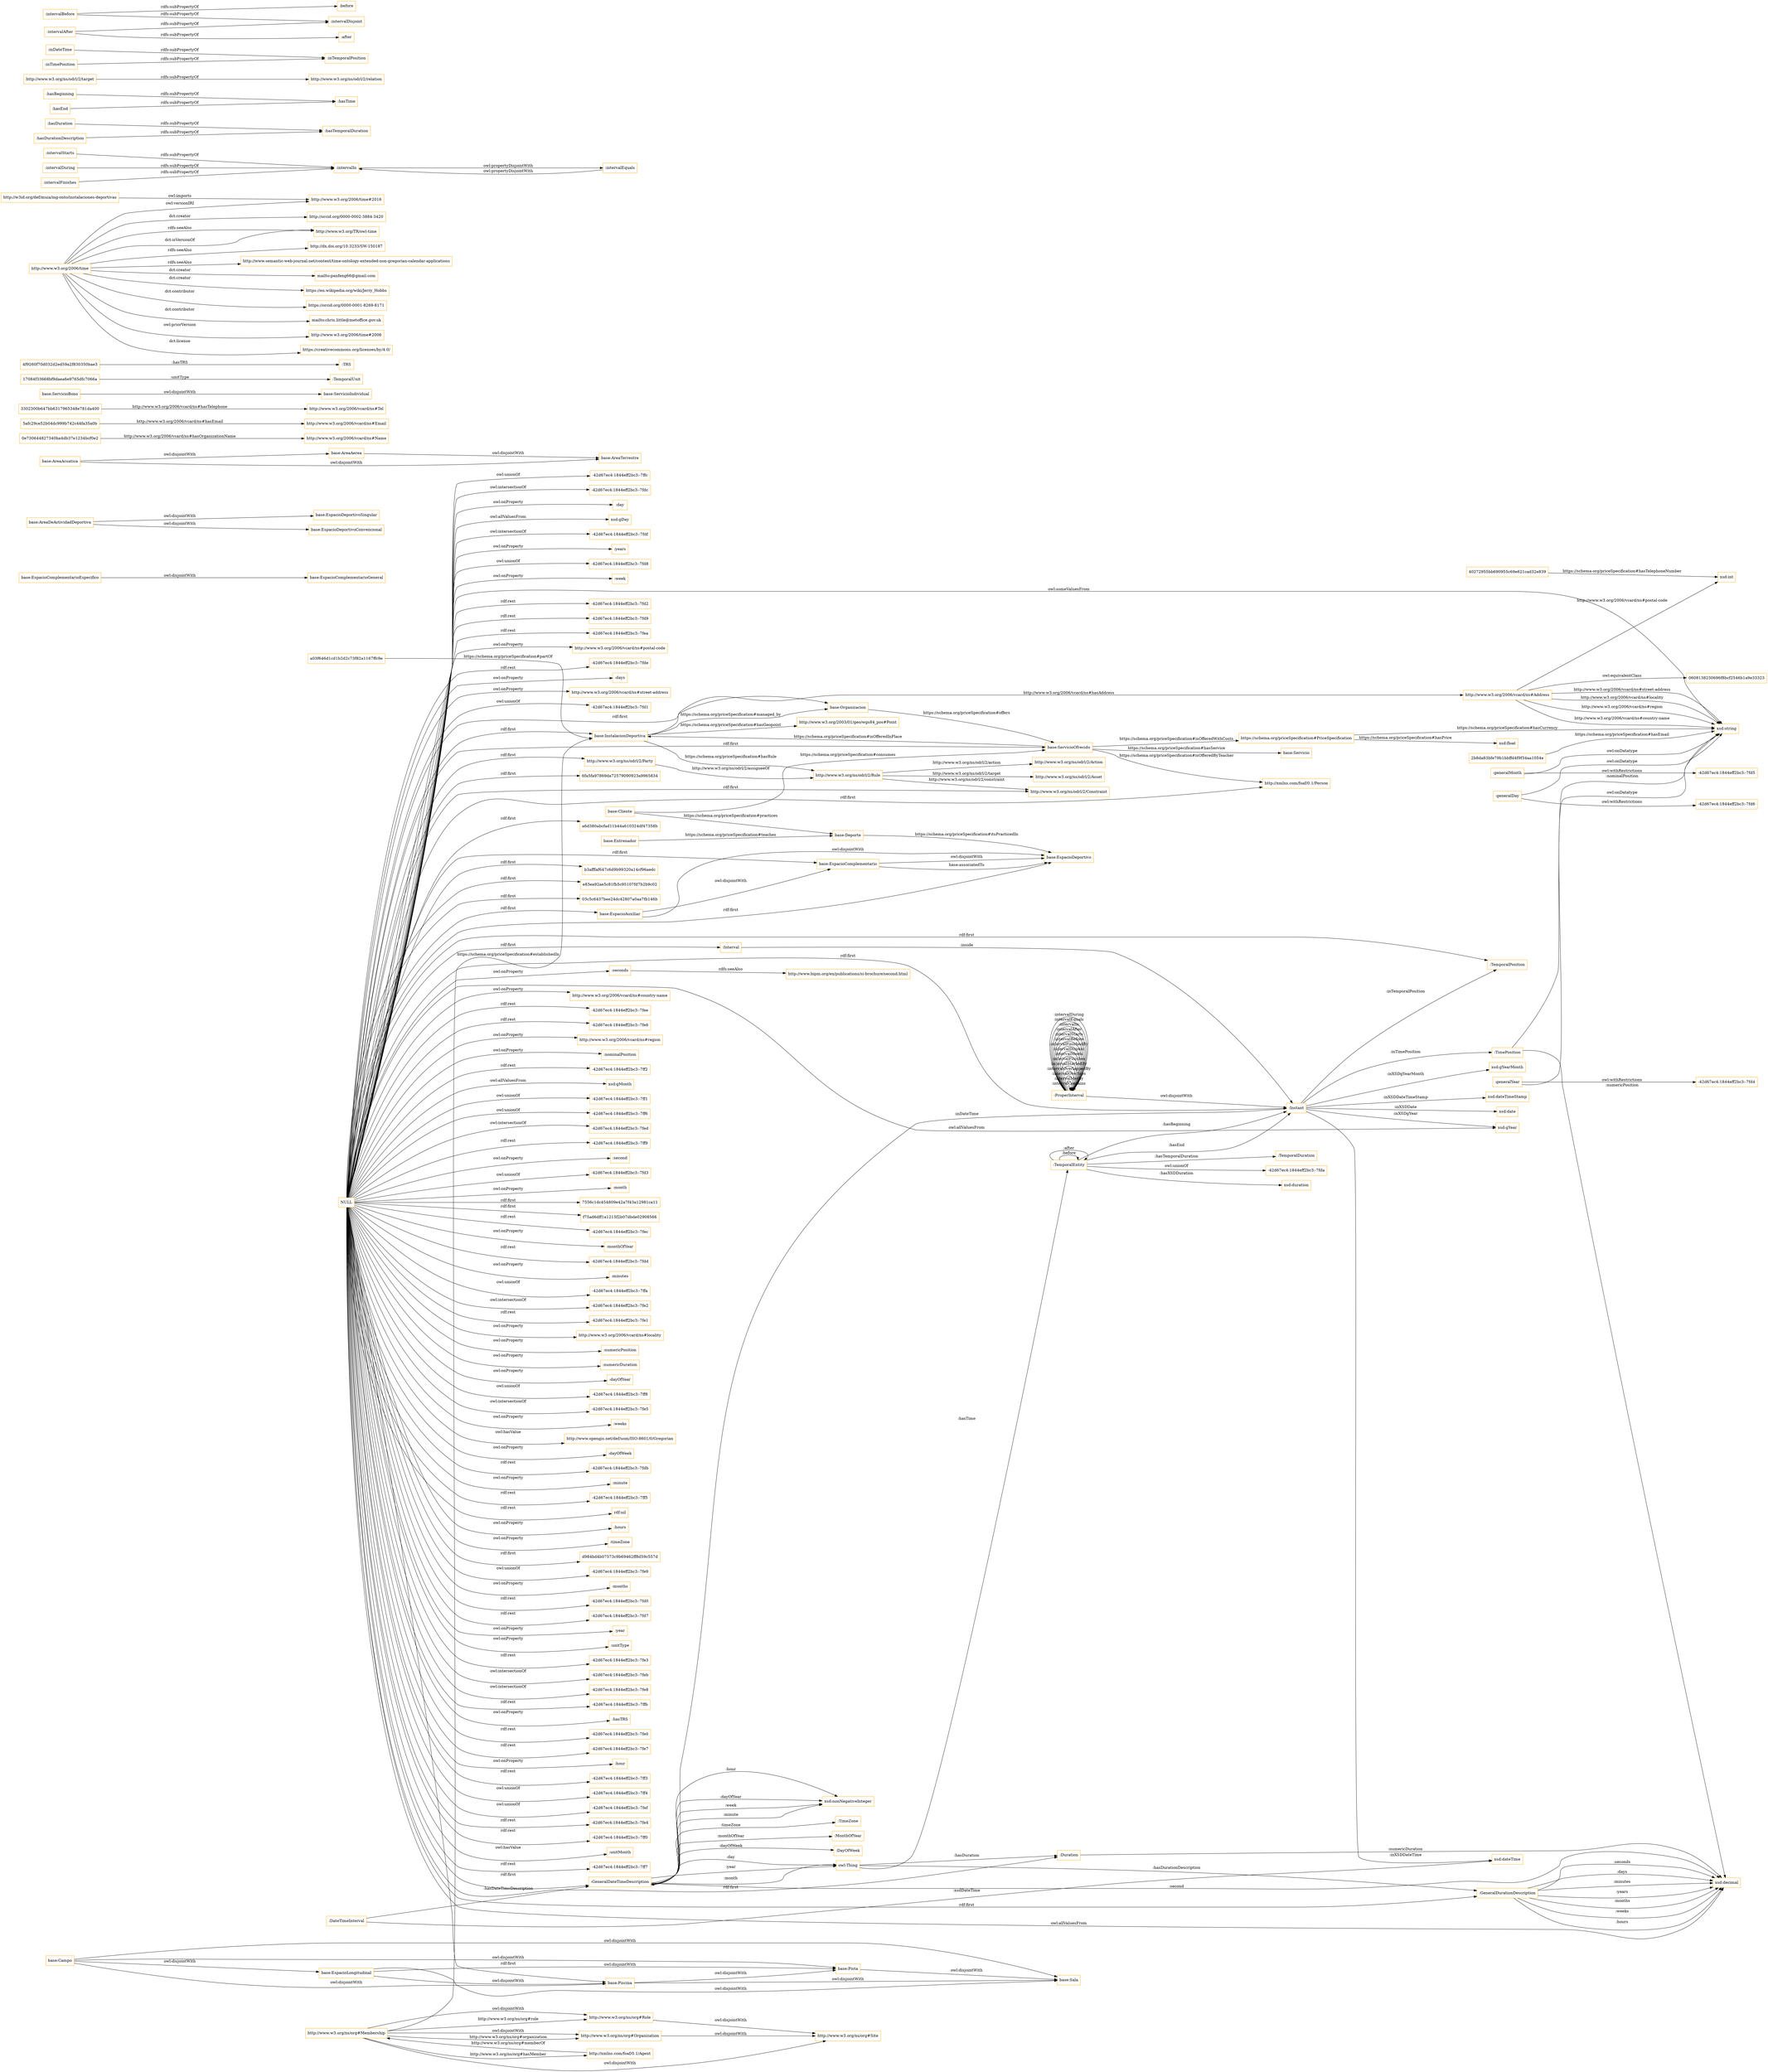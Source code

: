 digraph ar2dtool_diagram { 
rankdir=LR;
size="1501"
node [shape = rectangle, color="orange"]; "a03f646d1cd1b2d2c73f82a1167ffc9e" "base:EspacioComplementarioEspecifico" "base:EspacioDeportivoSingular" "base:EspacioComplementario" "http://www.w3.org/ns/odrl/2/Party" "http://www.w3.org/ns/org#Role" "base:AreaAerea" "0608138230696f8bcf2546b1a9e33323" "base:Servicio" "0e730644827340ba4db37e1234bcf0e2" "http://www.w3.org/ns/odrl/2/Rule" "http://www.w3.org/2006/vcard/ns#Email" "40272955bb690955c69e621cad32e839" "base:Entrenador" "https://schema.org/priceSpecification#PriceSpecification" "http://xmlns.com/foaf/0.1/Person" "6fa5fa97869da72579090923a9965834" "base:Piscina" "http://www.w3.org/2006/vcard/ns#Tel" "base:EspacioAuxiliar" "http://www.w3.org/ns/odrl/2/Asset" "base:AreaDeActividadDeportiva" "http://www.w3.org/ns/odrl/2/Constraint" "base:ServicioOfrecido" "base:EspacioComplementarioGeneral" "http://www.w3.org/ns/org#Organization" "2b8da83bfe79b1bbffd4f9f34aa1054e" "base:Campo" "a6d380abcfad11b44a610324df47358b" "base:EspacioLongitudinal" "http://xmlns.com/foaf/0.1/Agent" "http://www.w3.org/ns/odrl/2/Action" "base:AreaAcuatica" "base:Cliente" "base:Sala" "base:ServicioBono" "base:InstalacionDeportiva" "base:Organizacion" "base:EspacioDeportivo" "base:Deporte" "b3afffaf647c6d9b99320a14cf96aedc" "http://www.w3.org/ns/org#Site" "base:Pista" "5afc29ce52b04dc999b742c44fa35a0b" "http://www.w3.org/2006/vcard/ns#Name" "http://www.w3.org/ns/org#Membership" "base:AreaTerrestre" "http://www.w3.org/2003/01/geo/wgs84_pos#Point" "base:ServicioIndividual" "e83ea92ae5c81fb5c95107fd7b2b9c02" "base:EspacioDeportivoConvencional" "3302300b647bb6317965348e781da400" "03c5c6437bee24dc42807a0aa7fb146b" "http://www.w3.org/2006/vcard/ns#Address" ":TimeZone" ":GeneralDateTimeDescription" ":DateTimeInterval" "17084f33668bf9daea6e9765dfc7066a" ":TRS" ":TemporalDuration" ":Duration" ":GeneralDurationDescription" ":ProperInterval" ":TimePosition" ":TemporalPosition" ":Interval" ":TemporalEntity" ":MonthOfYear" "4f9260f70d032d2ed59a2f830350bae3" ":TemporalUnit" ":Instant" ":DayOfWeek" ; /*classes style*/
	"base:EspacioLongitudinal" -> "base:Sala" [ label = "owl:disjointWith" ];
	"base:EspacioLongitudinal" -> "base:Pista" [ label = "owl:disjointWith" ];
	"base:EspacioLongitudinal" -> "base:Piscina" [ label = "owl:disjointWith" ];
	"http://www.w3.org/ns/org#Role" -> "http://www.w3.org/ns/org#Site" [ label = "owl:disjointWith" ];
	"http://w3id.org/def/muia/ing-onto/instalaciones-deportivas" -> "http://www.w3.org/2006/time#2016" [ label = "owl:imports" ];
	":intervalIn" -> ":intervalEquals" [ label = "owl:propertyDisjointWith" ];
	"base:AreaAerea" -> "base:AreaTerrestre" [ label = "owl:disjointWith" ];
	"http://www.w3.org/2006/time" -> "http://orcid.org/0000-0002-3884-3420" [ label = "dct:creator" ];
	"http://www.w3.org/2006/time" -> "http://www.w3.org/TR/owl-time" [ label = "rdfs:seeAlso" ];
	"http://www.w3.org/2006/time" -> "http://dx.doi.org/10.3233/SW-150187" [ label = "rdfs:seeAlso" ];
	"http://www.w3.org/2006/time" -> "http://www.semantic-web-journal.net/content/time-ontology-extended-non-gregorian-calendar-applications" [ label = "rdfs:seeAlso" ];
	"http://www.w3.org/2006/time" -> "http://www.w3.org/TR/owl-time" [ label = "dct:isVersionOf" ];
	"http://www.w3.org/2006/time" -> "http://www.w3.org/2006/time#2016" [ label = "owl:versionIRI" ];
	"http://www.w3.org/2006/time" -> "mailto:panfeng66@gmail.com" [ label = "dct:creator" ];
	"http://www.w3.org/2006/time" -> "https://en.wikipedia.org/wiki/Jerry_Hobbs" [ label = "dct:creator" ];
	"http://www.w3.org/2006/time" -> "https://orcid.org/0000-0001-8269-8171" [ label = "dct:contributor" ];
	"http://www.w3.org/2006/time" -> "mailto:chris.little@metoffice.gov.uk" [ label = "dct:contributor" ];
	"http://www.w3.org/2006/time" -> "http://www.w3.org/2006/time#2006" [ label = "owl:priorVersion" ];
	"http://www.w3.org/2006/time" -> "https://creativecommons.org/licenses/by/4.0/" [ label = "dct:license" ];
	":generalMonth" -> "-42d67ec4:1844eff2bc3:-7fd5" [ label = "owl:withRestrictions" ];
	":generalMonth" -> "xsd:string" [ label = "owl:onDatatype" ];
	"base:Piscina" -> "base:Sala" [ label = "owl:disjointWith" ];
	"base:Piscina" -> "base:Pista" [ label = "owl:disjointWith" ];
	"base:EspacioAuxiliar" -> "base:EspacioDeportivo" [ label = "owl:disjointWith" ];
	"base:EspacioAuxiliar" -> "base:EspacioComplementario" [ label = "owl:disjointWith" ];
	":intervalStarts" -> ":intervalIn" [ label = "rdfs:subPropertyOf" ];
	":hasDuration" -> ":hasTemporalDuration" [ label = "rdfs:subPropertyOf" ];
	":ProperInterval" -> ":Instant" [ label = "owl:disjointWith" ];
	"base:EspacioComplementario" -> "base:EspacioDeportivo" [ label = "owl:disjointWith" ];
	":hasBeginning" -> ":hasTime" [ label = "rdfs:subPropertyOf" ];
	"http://www.w3.org/ns/odrl/2/target" -> "http://www.w3.org/ns/odrl/2/relation" [ label = "rdfs:subPropertyOf" ];
	"base:ServicioBono" -> "base:ServicioIndividual" [ label = "owl:disjointWith" ];
	"base:Pista" -> "base:Sala" [ label = "owl:disjointWith" ];
	":intervalEquals" -> ":intervalIn" [ label = "owl:propertyDisjointWith" ];
	":seconds" -> "http://www.bipm.org/en/publications/si-brochure/second.html" [ label = "rdfs:seeAlso" ];
	":intervalDuring" -> ":intervalIn" [ label = "rdfs:subPropertyOf" ];
	"http://www.w3.org/ns/org#Membership" -> "http://www.w3.org/ns/org#Role" [ label = "owl:disjointWith" ];
	"http://www.w3.org/ns/org#Membership" -> "http://www.w3.org/ns/org#Site" [ label = "owl:disjointWith" ];
	"http://www.w3.org/ns/org#Membership" -> "http://www.w3.org/ns/org#Organization" [ label = "owl:disjointWith" ];
	"http://www.w3.org/ns/org#Organization" -> "http://www.w3.org/ns/org#Site" [ label = "owl:disjointWith" ];
	"base:Campo" -> "base:Sala" [ label = "owl:disjointWith" ];
	"base:Campo" -> "base:Pista" [ label = "owl:disjointWith" ];
	"base:Campo" -> "base:Piscina" [ label = "owl:disjointWith" ];
	"base:Campo" -> "base:EspacioLongitudinal" [ label = "owl:disjointWith" ];
	"base:EspacioComplementarioEspecifico" -> "base:EspacioComplementarioGeneral" [ label = "owl:disjointWith" ];
	":inDateTime" -> ":inTemporalPosition" [ label = "rdfs:subPropertyOf" ];
	":intervalFinishes" -> ":intervalIn" [ label = "rdfs:subPropertyOf" ];
	"NULL" -> "http://xmlns.com/foaf/0.1/Person" [ label = "rdf:first" ];
	"NULL" -> "http://www.w3.org/2006/vcard/ns#country-name" [ label = "owl:onProperty" ];
	"NULL" -> "-42d67ec4:1844eff2bc3:-7fee" [ label = "rdf:rest" ];
	"NULL" -> "-42d67ec4:1844eff2bc3:-7fe6" [ label = "rdf:rest" ];
	"NULL" -> "http://www.w3.org/2006/vcard/ns#region" [ label = "owl:onProperty" ];
	"NULL" -> ":nominalPosition" [ label = "owl:onProperty" ];
	"NULL" -> "-42d67ec4:1844eff2bc3:-7ff2" [ label = "rdf:rest" ];
	"NULL" -> "xsd:gMonth" [ label = "owl:allValuesFrom" ];
	"NULL" -> "-42d67ec4:1844eff2bc3:-7ff1" [ label = "owl:unionOf" ];
	"NULL" -> "-42d67ec4:1844eff2bc3:-7ff6" [ label = "owl:unionOf" ];
	"NULL" -> "-42d67ec4:1844eff2bc3:-7fed" [ label = "owl:intersectionOf" ];
	"NULL" -> "6fa5fa97869da72579090923a9965834" [ label = "rdf:first" ];
	"NULL" -> "-42d67ec4:1844eff2bc3:-7ff9" [ label = "rdf:rest" ];
	"NULL" -> ":second" [ label = "owl:onProperty" ];
	"NULL" -> "-42d67ec4:1844eff2bc3:-7fd3" [ label = "owl:unionOf" ];
	"NULL" -> ":month" [ label = "owl:onProperty" ];
	"NULL" -> "03c5c6437bee24dc42807a0aa7fb146b" [ label = "rdf:first" ];
	"NULL" -> ":GeneralDurationDescription" [ label = "rdf:first" ];
	"NULL" -> "7556c1dc454809e42a7f43a12981ca11" [ label = "rdf:first" ];
	"NULL" -> "f75ad6dff1a1215f2b07dbde02908566" [ label = "rdf:first" ];
	"NULL" -> "-42d67ec4:1844eff2bc3:-7fec" [ label = "rdf:rest" ];
	"NULL" -> ":GeneralDateTimeDescription" [ label = "rdf:first" ];
	"NULL" -> "a6d380abcfad11b44a610324df47358b" [ label = "rdf:first" ];
	"NULL" -> ":monthOfYear" [ label = "owl:onProperty" ];
	"NULL" -> "-42d67ec4:1844eff2bc3:-7fdd" [ label = "rdf:rest" ];
	"NULL" -> ":minutes" [ label = "owl:onProperty" ];
	"NULL" -> "base:InstalacionDeportiva" [ label = "rdf:first" ];
	"NULL" -> "-42d67ec4:1844eff2bc3:-7ffa" [ label = "owl:unionOf" ];
	"NULL" -> "-42d67ec4:1844eff2bc3:-7fe2" [ label = "owl:intersectionOf" ];
	"NULL" -> "-42d67ec4:1844eff2bc3:-7fe1" [ label = "rdf:rest" ];
	"NULL" -> "http://www.w3.org/2006/vcard/ns#locality" [ label = "owl:onProperty" ];
	"NULL" -> ":numericPosition" [ label = "owl:onProperty" ];
	"NULL" -> ":numericDuration" [ label = "owl:onProperty" ];
	"NULL" -> ":dayOfYear" [ label = "owl:onProperty" ];
	"NULL" -> "-42d67ec4:1844eff2bc3:-7ff8" [ label = "owl:unionOf" ];
	"NULL" -> "-42d67ec4:1844eff2bc3:-7fe5" [ label = "owl:intersectionOf" ];
	"NULL" -> ":weeks" [ label = "owl:onProperty" ];
	"NULL" -> "http://www.opengis.net/def/uom/ISO-8601/0/Gregorian" [ label = "owl:hasValue" ];
	"NULL" -> ":TemporalPosition" [ label = "rdf:first" ];
	"NULL" -> "base:EspacioComplementario" [ label = "rdf:first" ];
	"NULL" -> ":dayOfWeek" [ label = "owl:onProperty" ];
	"NULL" -> "-42d67ec4:1844eff2bc3:-7fdb" [ label = "rdf:rest" ];
	"NULL" -> "e83ea92ae5c81fb5c95107fd7b2b9c02" [ label = "rdf:first" ];
	"NULL" -> ":minute" [ label = "owl:onProperty" ];
	"NULL" -> "-42d67ec4:1844eff2bc3:-7ff5" [ label = "rdf:rest" ];
	"NULL" -> "rdf:nil" [ label = "rdf:rest" ];
	"NULL" -> ":hours" [ label = "owl:onProperty" ];
	"NULL" -> ":timeZone" [ label = "owl:onProperty" ];
	"NULL" -> "d984bd4b07573c9b69462ff8d59c557d" [ label = "rdf:first" ];
	"NULL" -> "-42d67ec4:1844eff2bc3:-7fe9" [ label = "owl:unionOf" ];
	"NULL" -> ":months" [ label = "owl:onProperty" ];
	"NULL" -> "-42d67ec4:1844eff2bc3:-7fd0" [ label = "rdf:rest" ];
	"NULL" -> "-42d67ec4:1844eff2bc3:-7fd7" [ label = "rdf:rest" ];
	"NULL" -> "http://www.w3.org/ns/odrl/2/Party" [ label = "rdf:first" ];
	"NULL" -> ":Duration" [ label = "rdf:first" ];
	"NULL" -> ":year" [ label = "owl:onProperty" ];
	"NULL" -> ":unitType" [ label = "owl:onProperty" ];
	"NULL" -> "-42d67ec4:1844eff2bc3:-7fe3" [ label = "rdf:rest" ];
	"NULL" -> "base:EspacioAuxiliar" [ label = "rdf:first" ];
	"NULL" -> ":seconds" [ label = "owl:onProperty" ];
	"NULL" -> "-42d67ec4:1844eff2bc3:-7feb" [ label = "owl:intersectionOf" ];
	"NULL" -> "-42d67ec4:1844eff2bc3:-7fe8" [ label = "owl:intersectionOf" ];
	"NULL" -> "-42d67ec4:1844eff2bc3:-7ffb" [ label = "rdf:rest" ];
	"NULL" -> ":hasTRS" [ label = "owl:onProperty" ];
	"NULL" -> "-42d67ec4:1844eff2bc3:-7fe0" [ label = "rdf:rest" ];
	"NULL" -> "-42d67ec4:1844eff2bc3:-7fe7" [ label = "rdf:rest" ];
	"NULL" -> ":hour" [ label = "owl:onProperty" ];
	"NULL" -> "-42d67ec4:1844eff2bc3:-7ff3" [ label = "rdf:rest" ];
	"NULL" -> "base:EspacioDeportivo" [ label = "rdf:first" ];
	"NULL" -> "-42d67ec4:1844eff2bc3:-7ff4" [ label = "owl:unionOf" ];
	"NULL" -> "-42d67ec4:1844eff2bc3:-7fef" [ label = "owl:unionOf" ];
	"NULL" -> "-42d67ec4:1844eff2bc3:-7fe4" [ label = "rdf:rest" ];
	"NULL" -> "b3afffaf647c6d9b99320a14cf96aedc" [ label = "rdf:first" ];
	"NULL" -> "-42d67ec4:1844eff2bc3:-7ff0" [ label = "rdf:rest" ];
	"NULL" -> ":unitMonth" [ label = "owl:hasValue" ];
	"NULL" -> "-42d67ec4:1844eff2bc3:-7ff7" [ label = "rdf:rest" ];
	"NULL" -> "xsd:gYear" [ label = "owl:allValuesFrom" ];
	"NULL" -> "-42d67ec4:1844eff2bc3:-7ffc" [ label = "owl:unionOf" ];
	"NULL" -> "-42d67ec4:1844eff2bc3:-7fdc" [ label = "owl:intersectionOf" ];
	"NULL" -> ":day" [ label = "owl:onProperty" ];
	"NULL" -> "xsd:gDay" [ label = "owl:allValuesFrom" ];
	"NULL" -> "-42d67ec4:1844eff2bc3:-7fdf" [ label = "owl:intersectionOf" ];
	"NULL" -> ":Interval" [ label = "rdf:first" ];
	"NULL" -> "http://www.w3.org/ns/odrl/2/Constraint" [ label = "rdf:first" ];
	"NULL" -> ":Instant" [ label = "rdf:first" ];
	"NULL" -> "base:ServicioOfrecido" [ label = "rdf:first" ];
	"NULL" -> ":years" [ label = "owl:onProperty" ];
	"NULL" -> "-42d67ec4:1844eff2bc3:-7fd8" [ label = "owl:unionOf" ];
	"NULL" -> ":week" [ label = "owl:onProperty" ];
	"NULL" -> "xsd:decimal" [ label = "owl:allValuesFrom" ];
	"NULL" -> "-42d67ec4:1844eff2bc3:-7fd2" [ label = "rdf:rest" ];
	"NULL" -> "-42d67ec4:1844eff2bc3:-7fd9" [ label = "rdf:rest" ];
	"NULL" -> "base:Piscina" [ label = "rdf:first" ];
	"NULL" -> "base:Organizacion" [ label = "rdf:first" ];
	"NULL" -> "-42d67ec4:1844eff2bc3:-7fea" [ label = "rdf:rest" ];
	"NULL" -> "http://www.w3.org/2006/vcard/ns#postal-code" [ label = "owl:onProperty" ];
	"NULL" -> "-42d67ec4:1844eff2bc3:-7fde" [ label = "rdf:rest" ];
	"NULL" -> ":days" [ label = "owl:onProperty" ];
	"NULL" -> "http://www.w3.org/2006/vcard/ns#street-address" [ label = "owl:onProperty" ];
	"NULL" -> "xsd:string" [ label = "owl:someValuesFrom" ];
	"NULL" -> "-42d67ec4:1844eff2bc3:-7fd1" [ label = "owl:unionOf" ];
	"base:AreaAcuatica" -> "base:AreaTerrestre" [ label = "owl:disjointWith" ];
	"base:AreaAcuatica" -> "base:AreaAerea" [ label = "owl:disjointWith" ];
	":intervalBefore" -> ":intervalDisjoint" [ label = "rdfs:subPropertyOf" ];
	":intervalBefore" -> ":before" [ label = "rdfs:subPropertyOf" ];
	":TemporalEntity" -> "-42d67ec4:1844eff2bc3:-7fda" [ label = "owl:unionOf" ];
	":intervalAfter" -> ":after" [ label = "rdfs:subPropertyOf" ];
	":intervalAfter" -> ":intervalDisjoint" [ label = "rdfs:subPropertyOf" ];
	":hasEnd" -> ":hasTime" [ label = "rdfs:subPropertyOf" ];
	":inTimePosition" -> ":inTemporalPosition" [ label = "rdfs:subPropertyOf" ];
	":generalDay" -> "-42d67ec4:1844eff2bc3:-7fd6" [ label = "owl:withRestrictions" ];
	":generalDay" -> "xsd:string" [ label = "owl:onDatatype" ];
	"base:AreaDeActividadDeportiva" -> "base:EspacioDeportivoSingular" [ label = "owl:disjointWith" ];
	"base:AreaDeActividadDeportiva" -> "base:EspacioDeportivoConvencional" [ label = "owl:disjointWith" ];
	":generalYear" -> "-42d67ec4:1844eff2bc3:-7fd4" [ label = "owl:withRestrictions" ];
	":generalYear" -> "xsd:string" [ label = "owl:onDatatype" ];
	"http://www.w3.org/2006/vcard/ns#Address" -> "0608138230696f8bcf2546b1a9e33323" [ label = "owl:equivalentClass" ];
	":hasDurationDescription" -> ":hasTemporalDuration" [ label = "rdfs:subPropertyOf" ];
	":TimePosition" -> "xsd:string" [ label = ":nominalPosition" ];
	":GeneralDateTimeDescription" -> ":DayOfWeek" [ label = ":dayOfWeek" ];
	"https://schema.org/priceSpecification#PriceSpecification" -> "xsd:string" [ label = "https://schema.org/priceSpecification#hasCurrency" ];
	":TemporalEntity" -> ":Instant" [ label = ":hasEnd" ];
	":Instant" -> "xsd:gYear" [ label = ":inXSDgYear" ];
	":ProperInterval" -> ":ProperInterval" [ label = ":intervalContains" ];
	":TemporalEntity" -> ":Instant" [ label = ":hasBeginning" ];
	"http://www.w3.org/2006/vcard/ns#Address" -> "xsd:int" [ label = "http://www.w3.org/2006/vcard/ns#postal-code" ];
	":GeneralDurationDescription" -> "xsd:decimal" [ label = ":hours" ];
	"17084f33668bf9daea6e9765dfc7066a" -> ":TemporalUnit" [ label = ":unitType" ];
	"base:ServicioOfrecido" -> "http://xmlns.com/foaf/0.1/Person" [ label = "https://schema.org/priceSpecification#isOfferedByTeacher" ];
	":GeneralDateTimeDescription" -> "owl:Thing" [ label = ":year" ];
	"http://xmlns.com/foaf/0.1/Agent" -> "http://www.w3.org/ns/org#Membership" [ label = "http://www.w3.org/ns/org#memberOf" ];
	":ProperInterval" -> ":ProperInterval" [ label = ":intervalMetBy" ];
	"base:Entrenador" -> "base:Deporte" [ label = "https://schema.org/priceSpecification#teaches" ];
	":Instant" -> "xsd:dateTimeStamp" [ label = ":inXSDDateTimeStamp" ];
	"owl:Thing" -> ":GeneralDurationDescription" [ label = ":hasDurationDescription" ];
	"http://www.w3.org/2006/vcard/ns#Address" -> "xsd:string" [ label = "http://www.w3.org/2006/vcard/ns#region" ];
	":ProperInterval" -> ":ProperInterval" [ label = ":intervalOverlaps" ];
	":GeneralDurationDescription" -> "xsd:decimal" [ label = ":seconds" ];
	":Instant" -> "xsd:date" [ label = ":inXSDDate" ];
	":DateTimeInterval" -> "xsd:dateTime" [ label = ":xsdDateTime" ];
	":ProperInterval" -> ":ProperInterval" [ label = ":intervalOverlappedBy" ];
	"40272955bb690955c69e621cad32e839" -> "xsd:int" [ label = "https://schema.org/priceSpecification#hasTelephoneNumber" ];
	"0e730644827340ba4db37e1234bcf0e2" -> "http://www.w3.org/2006/vcard/ns#Name" [ label = "http://www.w3.org/2006/vcard/ns#hasOrganizationName" ];
	"base:InstalacionDeportiva" -> "http://www.w3.org/2006/vcard/ns#Address" [ label = "http://www.w3.org/2006/vcard/ns#hasAddress" ];
	"http://www.w3.org/ns/org#Membership" -> "base:InstalacionDeportiva" [ label = "https://schema.org/priceSpecification#establishedIn" ];
	"base:InstalacionDeportiva" -> "http://www.w3.org/2003/01/geo/wgs84_pos#Point" [ label = "https://schema.org/priceSpecification#hasGeopoint" ];
	":GeneralDateTimeDescription" -> ":TimeZone" [ label = ":timeZone" ];
	":Instant" -> ":TemporalPosition" [ label = ":inTemporalPosition" ];
	":GeneralDurationDescription" -> "xsd:decimal" [ label = ":days" ];
	"base:ServicioOfrecido" -> "base:InstalacionDeportiva" [ label = "https://schema.org/priceSpecification#isOfferedInPlace" ];
	"base:Cliente" -> "base:ServicioOfrecido" [ label = "https://schema.org/priceSpecification#consumes" ];
	"http://www.w3.org/2006/vcard/ns#Address" -> "xsd:string" [ label = "http://www.w3.org/2006/vcard/ns#country-name" ];
	"owl:Thing" -> ":TemporalEntity" [ label = ":hasTime" ];
	"2b8da83bfe79b1bbffd4f9f34aa1054e" -> "xsd:string" [ label = "https://schema.org/priceSpecification#hasEmail" ];
	"http://www.w3.org/2006/vcard/ns#Address" -> "xsd:string" [ label = "http://www.w3.org/2006/vcard/ns#street-address" ];
	":ProperInterval" -> ":ProperInterval" [ label = ":intervalStartedBy" ];
	"base:Cliente" -> "base:Deporte" [ label = "https://schema.org/priceSpecification#practices" ];
	":Instant" -> "xsd:dateTime" [ label = ":inXSDDateTime" ];
	":Instant" -> "xsd:gYearMonth" [ label = ":inXSDgYearMonth" ];
	":Instant" -> ":GeneralDateTimeDescription" [ label = ":inDateTime" ];
	"3302300b647bb6317965348e781da400" -> "http://www.w3.org/2006/vcard/ns#Tel" [ label = "http://www.w3.org/2006/vcard/ns#hasTelephone" ];
	":TemporalEntity" -> "xsd:duration" [ label = ":hasXSDDuration" ];
	"base:Organizacion" -> "base:ServicioOfrecido" [ label = "https://schema.org/priceSpecification#offers" ];
	"5afc29ce52b04dc999b742c44fa35a0b" -> "http://www.w3.org/2006/vcard/ns#Email" [ label = "http://www.w3.org/2006/vcard/ns#hasEmail" ];
	":GeneralDateTimeDescription" -> "xsd:nonNegativeInteger" [ label = ":minute" ];
	":GeneralDurationDescription" -> "xsd:decimal" [ label = ":minutes" ];
	":GeneralDateTimeDescription" -> "xsd:nonNegativeInteger" [ label = ":hour" ];
	"base:ServicioOfrecido" -> "base:Servicio" [ label = "https://schema.org/priceSpecification#hasService" ];
	"base:ServicioOfrecido" -> "https://schema.org/priceSpecification#PriceSpecification" [ label = "https://schema.org/priceSpecification#isOfferedWithCosts" ];
	":ProperInterval" -> ":ProperInterval" [ label = ":intervalFinishes" ];
	"base:InstalacionDeportiva" -> "base:Organizacion" [ label = "https://schema.org/priceSpecification#managed_by" ];
	"http://www.w3.org/ns/odrl/2/Rule" -> "http://www.w3.org/ns/odrl/2/Action" [ label = "http://www.w3.org/ns/odrl/2/action" ];
	"http://www.w3.org/ns/odrl/2/Party" -> "http://www.w3.org/ns/odrl/2/Rule" [ label = "http://www.w3.org/ns/odrl/2/assigneeOf" ];
	"base:EspacioComplementario" -> "base:EspacioDeportivo" [ label = "base:associatedTo" ];
	":Instant" -> ":TimePosition" [ label = ":inTimePosition" ];
	":GeneralDurationDescription" -> "xsd:decimal" [ label = ":years" ];
	":ProperInterval" -> ":ProperInterval" [ label = ":intervalMeets" ];
	"4f9260f70d032d2ed59a2f830350bae3" -> ":TRS" [ label = ":hasTRS" ];
	":GeneralDateTimeDescription" -> "xsd:nonNegativeInteger" [ label = ":dayOfYear" ];
	"http://www.w3.org/2006/vcard/ns#Address" -> "xsd:string" [ label = "http://www.w3.org/2006/vcard/ns#locality" ];
	":GeneralDateTimeDescription" -> "xsd:nonNegativeInteger" [ label = ":week" ];
	"owl:Thing" -> ":Duration" [ label = ":hasDuration" ];
	"http://www.w3.org/ns/org#Membership" -> "http://www.w3.org/ns/org#Organization" [ label = "http://www.w3.org/ns/org#organization" ];
	":GeneralDurationDescription" -> "xsd:decimal" [ label = ":months" ];
	"base:Deporte" -> "base:EspacioDeportivo" [ label = "https://schema.org/priceSpecification#itsPracticedIn" ];
	":TimePosition" -> "xsd:decimal" [ label = ":numericPosition" ];
	":TemporalEntity" -> ":TemporalDuration" [ label = ":hasTemporalDuration" ];
	"a03f646d1cd1b2d2c73f82a1167ffc9e" -> "base:InstalacionDeportiva" [ label = "https://schema.org/priceSpecification#partOf" ];
	":GeneralDateTimeDescription" -> "owl:Thing" [ label = ":month" ];
	":ProperInterval" -> ":ProperInterval" [ label = ":intervalDisjoint" ];
	"https://schema.org/priceSpecification#PriceSpecification" -> "xsd:float" [ label = "https://schema.org/priceSpecification#hasPrice" ];
	":ProperInterval" -> ":ProperInterval" [ label = ":intervalFinishedBy" ];
	"http://www.w3.org/ns/org#Membership" -> "http://www.w3.org/ns/org#Role" [ label = "http://www.w3.org/ns/org#role" ];
	"http://www.w3.org/ns/odrl/2/Rule" -> "http://www.w3.org/ns/odrl/2/Constraint" [ label = "http://www.w3.org/ns/odrl/2/constraint" ];
	"http://www.w3.org/ns/odrl/2/Rule" -> "http://www.w3.org/ns/odrl/2/Asset" [ label = "http://www.w3.org/ns/odrl/2/target" ];
	":TemporalEntity" -> ":TemporalEntity" [ label = ":before" ];
	":ProperInterval" -> ":ProperInterval" [ label = ":intervalBefore" ];
	"http://www.w3.org/ns/org#Membership" -> "http://xmlns.com/foaf/0.1/Agent" [ label = "http://www.w3.org/ns/org#hasMember" ];
	":GeneralDateTimeDescription" -> "xsd:decimal" [ label = ":second" ];
	":GeneralDurationDescription" -> "xsd:decimal" [ label = ":weeks" ];
	":TemporalEntity" -> ":TemporalEntity" [ label = ":after" ];
	":ProperInterval" -> ":ProperInterval" [ label = ":intervalStarts" ];
	":GeneralDateTimeDescription" -> ":MonthOfYear" [ label = ":monthOfYear" ];
	":ProperInterval" -> ":ProperInterval" [ label = ":intervalAfter" ];
	":Interval" -> ":Instant" [ label = ":inside" ];
	":GeneralDateTimeDescription" -> "owl:Thing" [ label = ":day" ];
	":DateTimeInterval" -> ":GeneralDateTimeDescription" [ label = ":hasDateTimeDescription" ];
	":ProperInterval" -> ":ProperInterval" [ label = ":intervalIn" ];
	":Duration" -> "xsd:decimal" [ label = ":numericDuration" ];
	":ProperInterval" -> ":ProperInterval" [ label = ":intervalEquals" ];
	":ProperInterval" -> ":ProperInterval" [ label = ":intervalDuring" ];
	"base:InstalacionDeportiva" -> "http://www.w3.org/ns/odrl/2/Rule" [ label = "https://schema.org/priceSpecification#hasRule" ];

}

